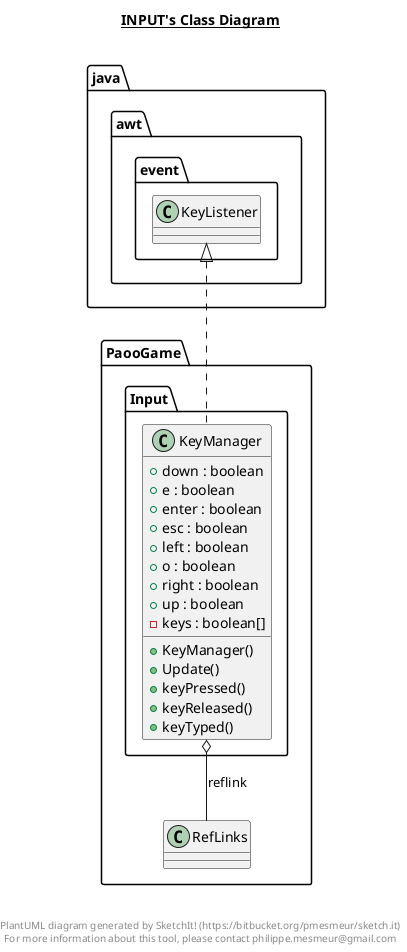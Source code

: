 @startuml

title __INPUT's Class Diagram__\n

  namespace PaooGame {
    namespace Input {
      class PaooGame.Input.KeyManager {
          + down : boolean
          + e : boolean
          + enter : boolean
          + esc : boolean
          + left : boolean
          + o : boolean
          + right : boolean
          + up : boolean
          - keys : boolean[]
          + KeyManager()
          + Update()
          + keyPressed()
          + keyReleased()
          + keyTyped()
      }
    }
  }
  

  PaooGame.Input.KeyManager .up.|> java.awt.event.KeyListener
  PaooGame.Input.KeyManager o-- PaooGame.RefLinks : reflink


right footer


PlantUML diagram generated by SketchIt! (https://bitbucket.org/pmesmeur/sketch.it)
For more information about this tool, please contact philippe.mesmeur@gmail.com
endfooter

@enduml
